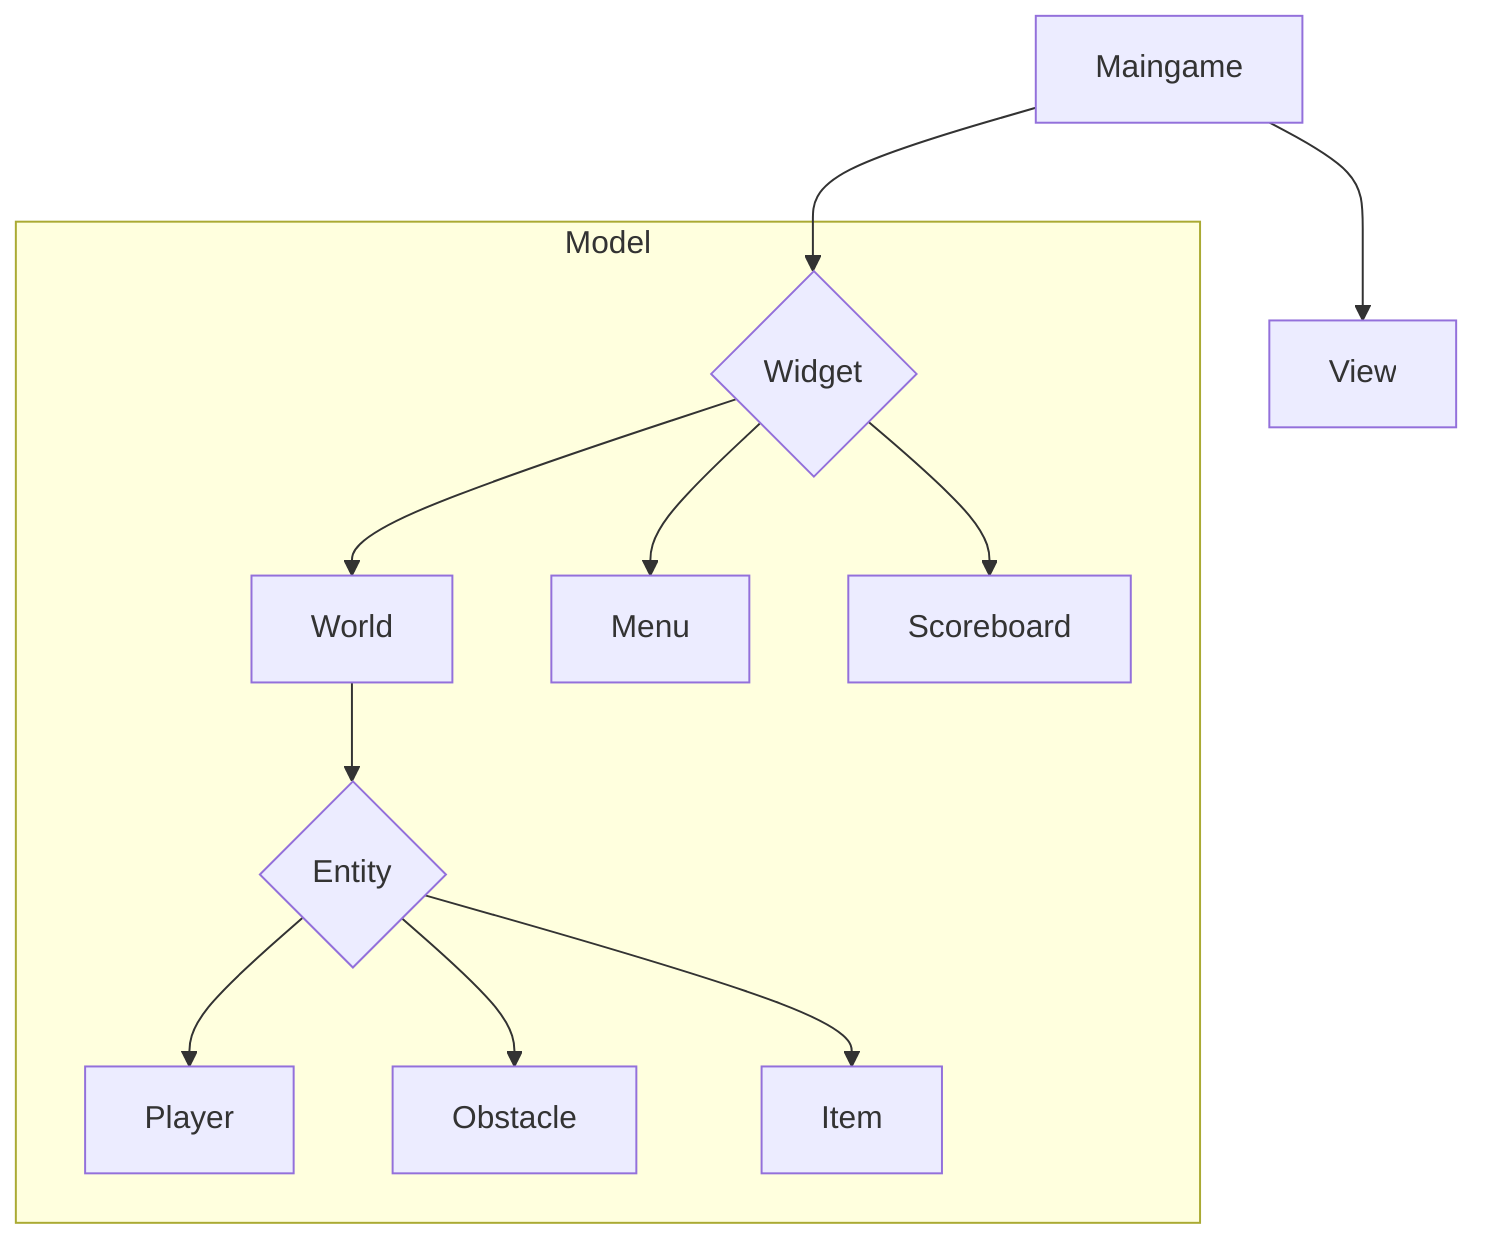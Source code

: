 graph TD
  Maingame --> View
  Maingame --> C
  subgraph Model
  C{Widget} --> World
  C --> Menu
  C --> Scoreboard
  World --> E
  E{Entity} --> Player
  E --> Obstacle
  E --> Item
  end